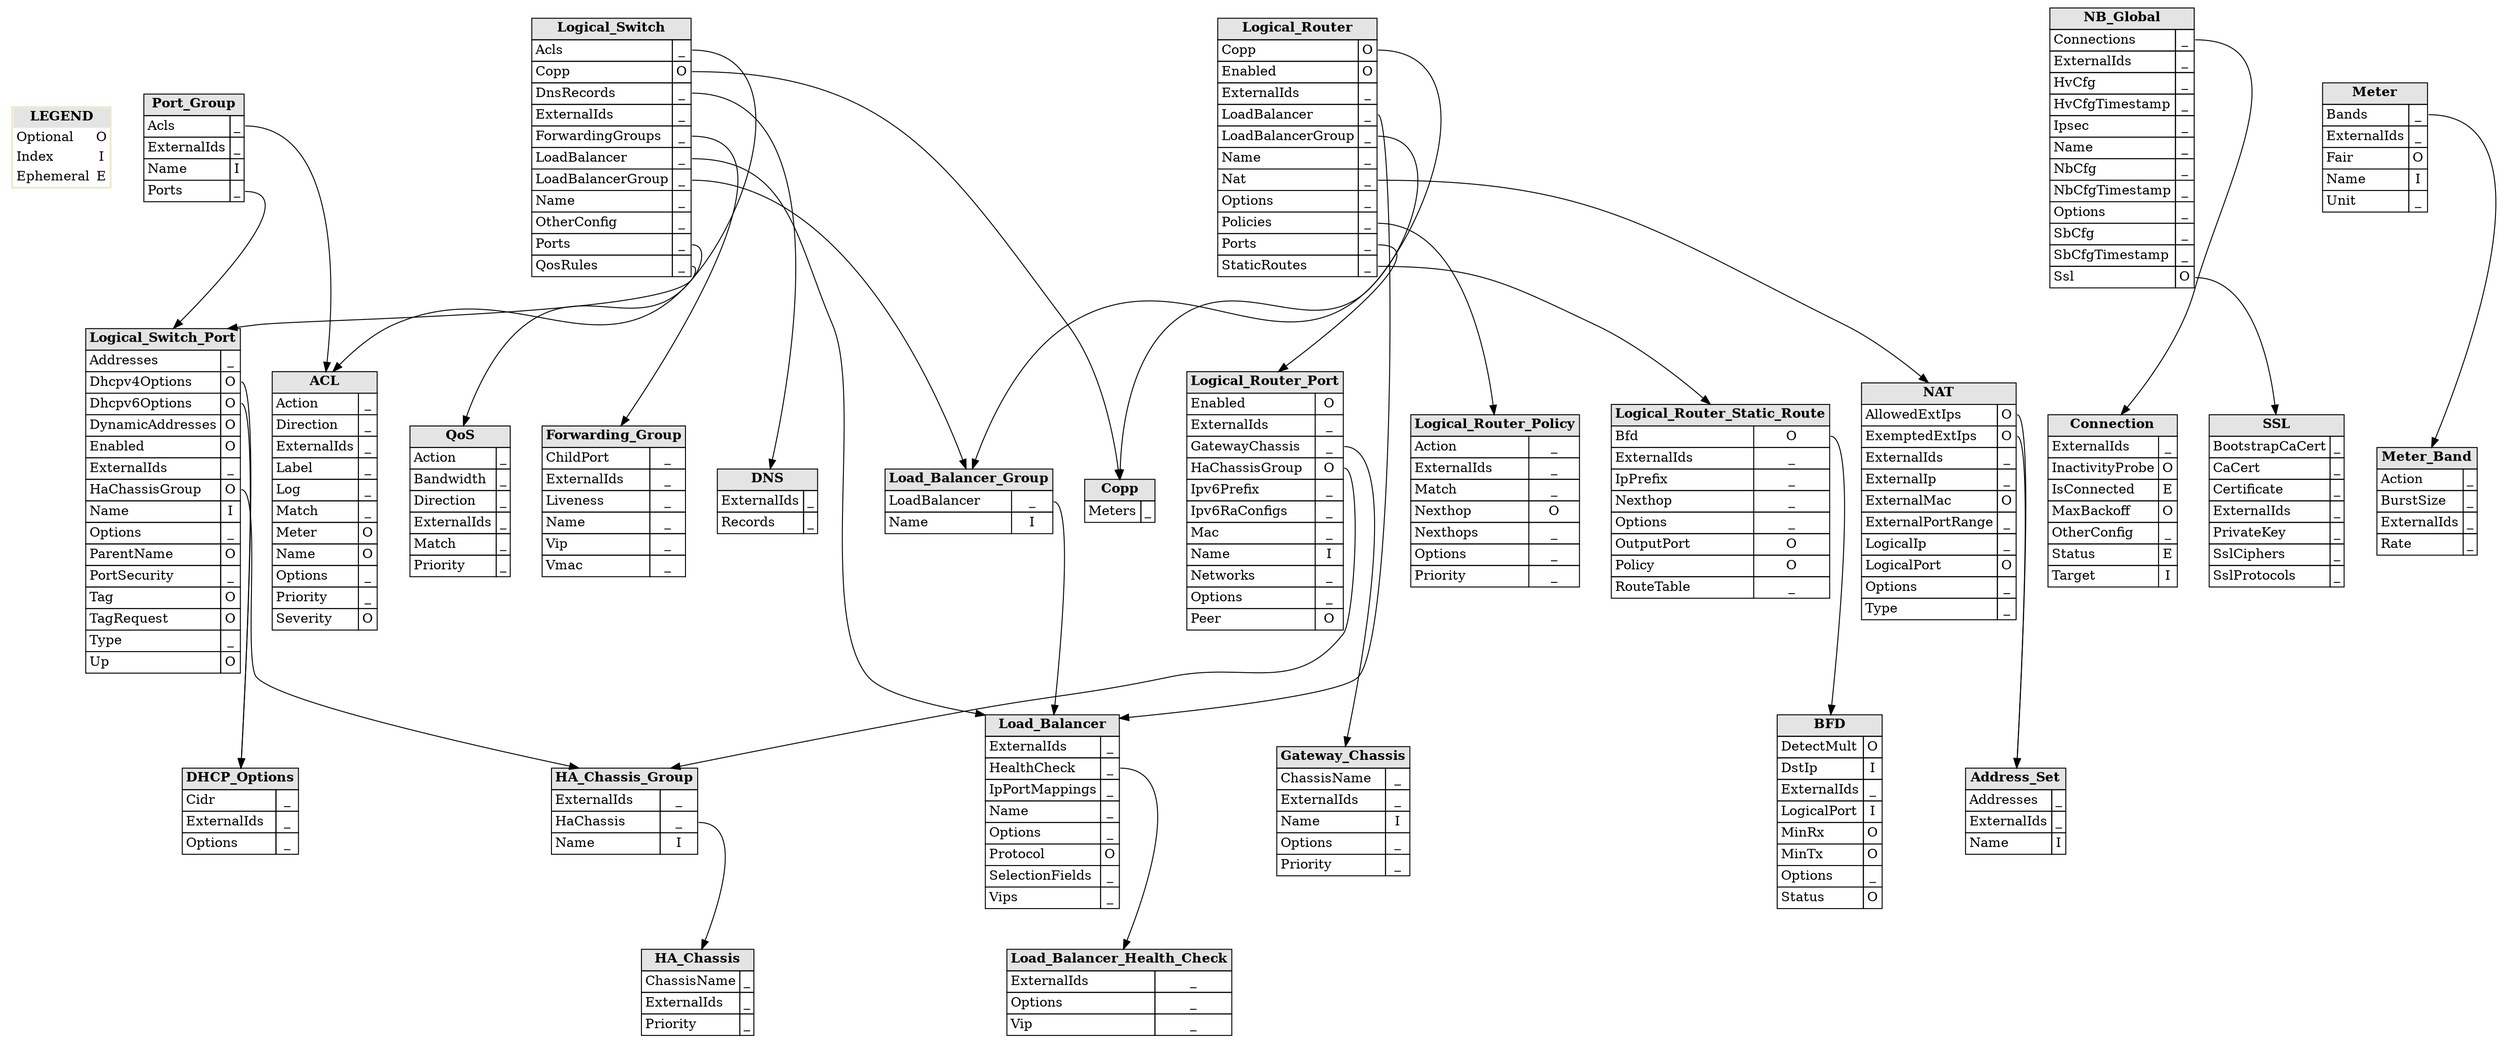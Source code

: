 digraph {
    concentrate=True;
    node [shape="none" fontsize="14"]
    edge [fontname="Helvetica,Arial,sans-serif"]

    LEGEND [tooltip="" label=<      
    <TABLE BORDER="2" COLOR="cornsilk2" CELLBORDER="0" CELLSPACING="0" CELLPADDING="3">
      <TR>
        <TD ALIGN="center" BGCOLOR="#E4E4E4" COLSPAN="2"><B>LEGEND</B></TD>
      </TR>
      <TR>
        <TD ALIGN="left">Optional</TD><TD>O</TD>
      </TR>
      <TR>
        <TD ALIGN="left">Index</TD><TD>I</TD>
      </TR>
      <TR>
        <TD ALIGN="left">Ephemeral</TD><TD>E</TD>
      </TR>
    </TABLE>
    >];
    ACL [tooltip="Each row in this table represents one ACL rule for a logical switch or a port group that points to it through its <B>acls</B>      column.  The <B>action</B> column for the highest-<B>priority</B> matching row in this table determines a packet's treatment.  If no row matches, packets are allowed by default.  (Default-deny treatment is possible: add a rule with <B>priority</B> 0, as <B>match</B>, and as <B>action</B>.)" label=<      
    <TABLE BORDER="0" CELLBORDER="1" CELLSPACING="0" CELLPADDING="3">
      <TR>
        <TD ALIGN="center" PORT="input" BGCOLOR="#E4E4E4" COLSPAN="2"><B>ACL</B></TD>
      </TR>
      <TR>
        <TD ALIGN="left">Action</TD><TD>_</TD>
      </TR>
      <TR>
        <TD ALIGN="left">Direction</TD><TD>_</TD>
      </TR>
      <TR>
        <TD ALIGN="left">ExternalIds</TD><TD>_</TD>
      </TR>
      <TR>
        <TD ALIGN="left">Label</TD><TD>_</TD>
      </TR>
      <TR>
        <TD ALIGN="left">Log</TD><TD>_</TD>
      </TR>
      <TR>
        <TD ALIGN="left">Match</TD><TD>_</TD>
      </TR>
      <TR>
        <TD ALIGN="left">Meter</TD><TD>O</TD>
      </TR>
      <TR>
        <TD ALIGN="left">Name</TD><TD>O</TD>
      </TR>
      <TR>
        <TD ALIGN="left">Options</TD><TD>_</TD>
      </TR>
      <TR>
        <TD ALIGN="left">Priority</TD><TD>_</TD>
      </TR>
      <TR>
        <TD ALIGN="left">Severity</TD><TD>O</TD>
      </TR>
    </TABLE>
    >];
    Address_Set [tooltip="Each row in this table represents a named set of addresses.  An address set may contain Ethernet, IPv4, or IPv6 addresses with optional bitwise or CIDR masks.  Address set may ultimately be used in ACLs to compare against fields such as or .  A single address set must contain addresses of the same type. As an example, the following would create an address set with three IP addresses:          Address sets may be used in the <B>ACL</B> column of the <B>ACL</B> table.  For syntax information, see the details of the expression language used for the column in the table of the database." label=<      
    <TABLE BORDER="0" CELLBORDER="1" CELLSPACING="0" CELLPADDING="3">
      <TR>
        <TD ALIGN="center" PORT="input" BGCOLOR="#E4E4E4" COLSPAN="2"><B>Address_Set</B></TD>
      </TR>
      <TR>
        <TD ALIGN="left">Addresses</TD><TD>_</TD>
      </TR>
      <TR>
        <TD ALIGN="left">ExternalIds</TD><TD>_</TD>
      </TR>
      <TR>
        <TD ALIGN="left">Name</TD><TD>I</TD>
      </TR>
    </TABLE>
    >];
    BFD [tooltip="Contains BFD parameter for ovn-controller BFD configuration.  OVN BFD implementation is used to provide detection of failures in the path between adjacent forwarding engines, including the OVN interfaces.  OVN BFD provides link status info to OVN northd in order to update logical flows according to the status of BFD endpoints. In the current implementation OVN BFD is used to check next-hop status for ECMP routes.  Please note BFD table refers to OVN BFD implementation and not to OVS legacy one." label=<      
    <TABLE BORDER="0" CELLBORDER="1" CELLSPACING="0" CELLPADDING="3">
      <TR>
        <TD ALIGN="center" PORT="input" BGCOLOR="#E4E4E4" COLSPAN="2"><B>BFD</B></TD>
      </TR>
      <TR>
        <TD ALIGN="left">DetectMult</TD><TD>O</TD>
      </TR>
      <TR>
        <TD ALIGN="left">DstIp</TD><TD>I</TD>
      </TR>
      <TR>
        <TD ALIGN="left">ExternalIds</TD><TD>_</TD>
      </TR>
      <TR>
        <TD ALIGN="left">LogicalPort</TD><TD>I</TD>
      </TR>
      <TR>
        <TD ALIGN="left">MinRx</TD><TD>O</TD>
      </TR>
      <TR>
        <TD ALIGN="left">MinTx</TD><TD>O</TD>
      </TR>
      <TR>
        <TD ALIGN="left">Options</TD><TD>_</TD>
      </TR>
      <TR>
        <TD ALIGN="left">Status</TD><TD>O</TD>
      </TR>
    </TABLE>
    >];
    Connection [tooltip="Configuration for a database connection to an Open vSwitch database      (OVSDB) client.  This table primarily configures the Open vSwitch database server      ().  The Open vSwitch database server can initiate and maintain active connections to remote clients.  It can also listen for database connections." label=<      
    <TABLE BORDER="0" CELLBORDER="1" CELLSPACING="0" CELLPADDING="3">
      <TR>
        <TD ALIGN="center" PORT="input" BGCOLOR="#E4E4E4" COLSPAN="2"><B>Connection</B></TD>
      </TR>
      <TR>
        <TD ALIGN="left">ExternalIds</TD><TD>_</TD>
      </TR>
      <TR>
        <TD ALIGN="left">InactivityProbe</TD><TD>O</TD>
      </TR>
      <TR>
        <TD ALIGN="left">IsConnected</TD><TD>E</TD>
      </TR>
      <TR>
        <TD ALIGN="left">MaxBackoff</TD><TD>O</TD>
      </TR>
      <TR>
        <TD ALIGN="left">OtherConfig</TD><TD>_</TD>
      </TR>
      <TR>
        <TD ALIGN="left">Status</TD><TD>E</TD>
      </TR>
      <TR>
        <TD ALIGN="left">Target</TD><TD>I</TD>
      </TR>
    </TABLE>
    >];
    Copp [tooltip="This table is used to define control plane protection policies, i.e., associate entries from table <B>Meter</B> to control protocol names." label=<      
    <TABLE BORDER="0" CELLBORDER="1" CELLSPACING="0" CELLPADDING="3">
      <TR>
        <TD ALIGN="center" PORT="input" BGCOLOR="#E4E4E4" COLSPAN="2"><B>Copp</B></TD>
      </TR>
      <TR>
        <TD ALIGN="left">Meters</TD><TD>_</TD>
      </TR>
    </TABLE>
    >];
    DHCP_Options [tooltip="OVN implements native DHCPv4 support which caters to the common use case of providing an IPv4 address to a booting instance by providing stateless replies to DHCPv4 requests based on statically configured address mappings. To do this it allows a short list of DHCPv4 options to be configured and applied at each compute host running .  OVN also implements native DHCPv6 support which provides stateless replies to DHCPv6 requests." label=<      
    <TABLE BORDER="0" CELLBORDER="1" CELLSPACING="0" CELLPADDING="3">
      <TR>
        <TD ALIGN="center" PORT="input" BGCOLOR="#E4E4E4" COLSPAN="2"><B>DHCP_Options</B></TD>
      </TR>
      <TR>
        <TD ALIGN="left">Cidr</TD><TD>_</TD>
      </TR>
      <TR>
        <TD ALIGN="left">ExternalIds</TD><TD>_</TD>
      </TR>
      <TR>
        <TD ALIGN="left">Options</TD><TD>_</TD>
      </TR>
    </TABLE>
    >];
    DNS [tooltip="Each row in this table stores the DNS records. The <B>Logical_Switch</B> table's references these records." label=<      
    <TABLE BORDER="0" CELLBORDER="1" CELLSPACING="0" CELLPADDING="3">
      <TR>
        <TD ALIGN="center" PORT="input" BGCOLOR="#E4E4E4" COLSPAN="2"><B>DNS</B></TD>
      </TR>
      <TR>
        <TD ALIGN="left">ExternalIds</TD><TD>_</TD>
      </TR>
      <TR>
        <TD ALIGN="left">Records</TD><TD>_</TD>
      </TR>
    </TABLE>
    >];
    Forwarding_Group [tooltip="Each row represents one forwarding group." label=<      
    <TABLE BORDER="0" CELLBORDER="1" CELLSPACING="0" CELLPADDING="3">
      <TR>
        <TD ALIGN="center" PORT="input" BGCOLOR="#E4E4E4" COLSPAN="2"><B>Forwarding_Group</B></TD>
      </TR>
      <TR>
        <TD ALIGN="left">ChildPort</TD><TD>_</TD>
      </TR>
      <TR>
        <TD ALIGN="left">ExternalIds</TD><TD>_</TD>
      </TR>
      <TR>
        <TD ALIGN="left">Liveness</TD><TD>_</TD>
      </TR>
      <TR>
        <TD ALIGN="left">Name</TD><TD>_</TD>
      </TR>
      <TR>
        <TD ALIGN="left">Vip</TD><TD>_</TD>
      </TR>
      <TR>
        <TD ALIGN="left">Vmac</TD><TD>_</TD>
      </TR>
    </TABLE>
    >];
    Gateway_Chassis [tooltip="Association of a chassis to a logical router port. The traffic going out through an specific router port will be redirected to a chassis, or a set of them in high availability configurations." label=<      
    <TABLE BORDER="0" CELLBORDER="1" CELLSPACING="0" CELLPADDING="3">
      <TR>
        <TD ALIGN="center" PORT="input" BGCOLOR="#E4E4E4" COLSPAN="2"><B>Gateway_Chassis</B></TD>
      </TR>
      <TR>
        <TD ALIGN="left">ChassisName</TD><TD>_</TD>
      </TR>
      <TR>
        <TD ALIGN="left">ExternalIds</TD><TD>_</TD>
      </TR>
      <TR>
        <TD ALIGN="left">Name</TD><TD>I</TD>
      </TR>
      <TR>
        <TD ALIGN="left">Options</TD><TD>_</TD>
      </TR>
      <TR>
        <TD ALIGN="left">Priority</TD><TD>_</TD>
      </TR>
    </TABLE>
    >];
    HA_Chassis [tooltip="" label=<      
    <TABLE BORDER="0" CELLBORDER="1" CELLSPACING="0" CELLPADDING="3">
      <TR>
        <TD ALIGN="center" PORT="input" BGCOLOR="#E4E4E4" COLSPAN="2"><B>HA_Chassis</B></TD>
      </TR>
      <TR>
        <TD ALIGN="left">ChassisName</TD><TD>_</TD>
      </TR>
      <TR>
        <TD ALIGN="left">ExternalIds</TD><TD>_</TD>
      </TR>
      <TR>
        <TD ALIGN="left">Priority</TD><TD>_</TD>
      </TR>
    </TABLE>
    >];
    HA_Chassis_Group [tooltip="Table representing a group of chassis which can provide high availability services. Each chassis in the group is represented by the table <B>HA_Chassis</B>. The HA chassis with highest priority will be the master of this group. If the master chassis failover is detected, the HA chassis with the next higher priority takes over the responsibility of providing the HA. If a distributed gateway router port references a row in this table, then the master HA chassis in this group provides the gateway functionality." label=<      
    <TABLE BORDER="0" CELLBORDER="1" CELLSPACING="0" CELLPADDING="3">
      <TR>
        <TD ALIGN="center" PORT="input" BGCOLOR="#E4E4E4" COLSPAN="2"><B>HA_Chassis_Group</B></TD>
      </TR>
      <TR>
        <TD ALIGN="left">ExternalIds</TD><TD>_</TD>
      </TR>
      <TR>
        <TD ALIGN="left">HaChassis</TD><TD PORT="O1">_</TD>
      </TR>
      <TR>
        <TD ALIGN="left">Name</TD><TD>I</TD>
      </TR>
    </TABLE>
    >];
    Load_Balancer [tooltip="Each row represents one load balancer." label=<      
    <TABLE BORDER="0" CELLBORDER="1" CELLSPACING="0" CELLPADDING="3">
      <TR>
        <TD ALIGN="center" PORT="input" BGCOLOR="#E4E4E4" COLSPAN="2"><B>Load_Balancer</B></TD>
      </TR>
      <TR>
        <TD ALIGN="left">ExternalIds</TD><TD>_</TD>
      </TR>
      <TR>
        <TD ALIGN="left">HealthCheck</TD><TD PORT="O1">_</TD>
      </TR>
      <TR>
        <TD ALIGN="left">IpPortMappings</TD><TD>_</TD>
      </TR>
      <TR>
        <TD ALIGN="left">Name</TD><TD>_</TD>
      </TR>
      <TR>
        <TD ALIGN="left">Options</TD><TD>_</TD>
      </TR>
      <TR>
        <TD ALIGN="left">Protocol</TD><TD>O</TD>
      </TR>
      <TR>
        <TD ALIGN="left">SelectionFields</TD><TD>_</TD>
      </TR>
      <TR>
        <TD ALIGN="left">Vips</TD><TD>_</TD>
      </TR>
    </TABLE>
    >];
    Load_Balancer_Group [tooltip="Each row represents a logical grouping of load balancers.  It is up to the CMS to decide the criteria on which load balancers are grouped together.  To simplify configuration and to optimize its processing load balancers that must be associated to the same set of logical switches and/or logical routers should be grouped together." label=<      
    <TABLE BORDER="0" CELLBORDER="1" CELLSPACING="0" CELLPADDING="3">
      <TR>
        <TD ALIGN="center" PORT="input" BGCOLOR="#E4E4E4" COLSPAN="2"><B>Load_Balancer_Group</B></TD>
      </TR>
      <TR>
        <TD ALIGN="left">LoadBalancer</TD><TD PORT="O0">_</TD>
      </TR>
      <TR>
        <TD ALIGN="left">Name</TD><TD>I</TD>
      </TR>
    </TABLE>
    >];
    Load_Balancer_Health_Check [tooltip="Each row represents one load balancer health check. Health checks are supported for IPv4 load balancers only." label=<      
    <TABLE BORDER="0" CELLBORDER="1" CELLSPACING="0" CELLPADDING="3">
      <TR>
        <TD ALIGN="center" PORT="input" BGCOLOR="#E4E4E4" COLSPAN="2"><B>Load_Balancer_Health_Check</B></TD>
      </TR>
      <TR>
        <TD ALIGN="left">ExternalIds</TD><TD>_</TD>
      </TR>
      <TR>
        <TD ALIGN="left">Options</TD><TD>_</TD>
      </TR>
      <TR>
        <TD ALIGN="left">Vip</TD><TD>_</TD>
      </TR>
    </TABLE>
    >];
    Logical_Router [tooltip="Each row represents one L3 logical router." label=<      
    <TABLE BORDER="0" CELLBORDER="1" CELLSPACING="0" CELLPADDING="3">
      <TR>
        <TD ALIGN="center" PORT="input" BGCOLOR="#E4E4E4" COLSPAN="2"><B>Logical_Router</B></TD>
      </TR>
      <TR>
        <TD ALIGN="left">Copp</TD><TD PORT="O0">O</TD>
      </TR>
      <TR>
        <TD ALIGN="left">Enabled</TD><TD>O</TD>
      </TR>
      <TR>
        <TD ALIGN="left">ExternalIds</TD><TD>_</TD>
      </TR>
      <TR>
        <TD ALIGN="left">LoadBalancer</TD><TD PORT="O3">_</TD>
      </TR>
      <TR>
        <TD ALIGN="left">LoadBalancerGroup</TD><TD PORT="O4">_</TD>
      </TR>
      <TR>
        <TD ALIGN="left">Name</TD><TD>_</TD>
      </TR>
      <TR>
        <TD ALIGN="left">Nat</TD><TD PORT="O6">_</TD>
      </TR>
      <TR>
        <TD ALIGN="left">Options</TD><TD>_</TD>
      </TR>
      <TR>
        <TD ALIGN="left">Policies</TD><TD PORT="O8">_</TD>
      </TR>
      <TR>
        <TD ALIGN="left">Ports</TD><TD PORT="O9">_</TD>
      </TR>
      <TR>
        <TD ALIGN="left">StaticRoutes</TD><TD PORT="O10">_</TD>
      </TR>
    </TABLE>
    >];
    Logical_Router_Policy [tooltip="Each row in this table represents one routing policy for a logical router that points to it through its <B>policies</B> column.  The column for the highest-<B>priority</B>      matching row in this table determines a packet's treatment.  If no row matches, packets are allowed by default. (Default-deny treatment is possible: add a rule with <B>priority</B> 0, as <B>match</B>, and as <B>action</B>.)" label=<      
    <TABLE BORDER="0" CELLBORDER="1" CELLSPACING="0" CELLPADDING="3">
      <TR>
        <TD ALIGN="center" PORT="input" BGCOLOR="#E4E4E4" COLSPAN="2"><B>Logical_Router_Policy</B></TD>
      </TR>
      <TR>
        <TD ALIGN="left">Action</TD><TD>_</TD>
      </TR>
      <TR>
        <TD ALIGN="left">ExternalIds</TD><TD>_</TD>
      </TR>
      <TR>
        <TD ALIGN="left">Match</TD><TD>_</TD>
      </TR>
      <TR>
        <TD ALIGN="left">Nexthop</TD><TD>O</TD>
      </TR>
      <TR>
        <TD ALIGN="left">Nexthops</TD><TD>_</TD>
      </TR>
      <TR>
        <TD ALIGN="left">Options</TD><TD>_</TD>
      </TR>
      <TR>
        <TD ALIGN="left">Priority</TD><TD>_</TD>
      </TR>
    </TABLE>
    >];
    Logical_Router_Port [tooltip="A port within an L3 logical router.  Exactly one <B>Logical_Router</B> row must reference a given logical router port." label=<      
    <TABLE BORDER="0" CELLBORDER="1" CELLSPACING="0" CELLPADDING="3">
      <TR>
        <TD ALIGN="center" PORT="input" BGCOLOR="#E4E4E4" COLSPAN="2"><B>Logical_Router_Port</B></TD>
      </TR>
      <TR>
        <TD ALIGN="left">Enabled</TD><TD>O</TD>
      </TR>
      <TR>
        <TD ALIGN="left">ExternalIds</TD><TD>_</TD>
      </TR>
      <TR>
        <TD ALIGN="left">GatewayChassis</TD><TD PORT="O2">_</TD>
      </TR>
      <TR>
        <TD ALIGN="left">HaChassisGroup</TD><TD PORT="O3">O</TD>
      </TR>
      <TR>
        <TD ALIGN="left">Ipv6Prefix</TD><TD>_</TD>
      </TR>
      <TR>
        <TD ALIGN="left">Ipv6RaConfigs</TD><TD>_</TD>
      </TR>
      <TR>
        <TD ALIGN="left">Mac</TD><TD>_</TD>
      </TR>
      <TR>
        <TD ALIGN="left">Name</TD><TD>I</TD>
      </TR>
      <TR>
        <TD ALIGN="left">Networks</TD><TD>_</TD>
      </TR>
      <TR>
        <TD ALIGN="left">Options</TD><TD>_</TD>
      </TR>
      <TR>
        <TD ALIGN="left">Peer</TD><TD>O</TD>
      </TR>
    </TABLE>
    >];
    Logical_Router_Static_Route [tooltip="Each record represents a static route.  When multiple routes match a packet, the longest-prefix match is chosen.  For a given prefix length, a route is preferred over a  route.  When there are ECMP routes, i.e. multiple routes with same prefix and policy, one of them will be selected based on the 5-tuple hashing of the packet header." label=<      
    <TABLE BORDER="0" CELLBORDER="1" CELLSPACING="0" CELLPADDING="3">
      <TR>
        <TD ALIGN="center" PORT="input" BGCOLOR="#E4E4E4" COLSPAN="2"><B>Logical_Router_Static_Route</B></TD>
      </TR>
      <TR>
        <TD ALIGN="left">Bfd</TD><TD PORT="O0">O</TD>
      </TR>
      <TR>
        <TD ALIGN="left">ExternalIds</TD><TD>_</TD>
      </TR>
      <TR>
        <TD ALIGN="left">IpPrefix</TD><TD>_</TD>
      </TR>
      <TR>
        <TD ALIGN="left">Nexthop</TD><TD>_</TD>
      </TR>
      <TR>
        <TD ALIGN="left">Options</TD><TD>_</TD>
      </TR>
      <TR>
        <TD ALIGN="left">OutputPort</TD><TD>O</TD>
      </TR>
      <TR>
        <TD ALIGN="left">Policy</TD><TD>O</TD>
      </TR>
      <TR>
        <TD ALIGN="left">RouteTable</TD><TD>_</TD>
      </TR>
    </TABLE>
    >];
    Logical_Switch [tooltip="Each row represents one L2 logical switch.  There are two kinds of logical switches, that is, ones that fully virtualize the network (overlay logical switches) and ones that provide simple connectivity to physical networks (bridged logical switches).  They work in the same way when providing connectivity between logical ports on same chassis, but differently when connecting remote logical ports.  Overlay logical switches connect remote logical ports by tunnels, while bridged logical switches provide connectivity to remote ports by bridging the packets to directly connected physical L2 segments with the help of ports.  Each bridged logical switch has one or more ports, which have only one special address ." label=<      
    <TABLE BORDER="0" CELLBORDER="1" CELLSPACING="0" CELLPADDING="3">
      <TR>
        <TD ALIGN="center" PORT="input" BGCOLOR="#E4E4E4" COLSPAN="2"><B>Logical_Switch</B></TD>
      </TR>
      <TR>
        <TD ALIGN="left">Acls</TD><TD PORT="O0">_</TD>
      </TR>
      <TR>
        <TD ALIGN="left">Copp</TD><TD PORT="O1">O</TD>
      </TR>
      <TR>
        <TD ALIGN="left">DnsRecords</TD><TD PORT="O2">_</TD>
      </TR>
      <TR>
        <TD ALIGN="left">ExternalIds</TD><TD>_</TD>
      </TR>
      <TR>
        <TD ALIGN="left">ForwardingGroups</TD><TD PORT="O4">_</TD>
      </TR>
      <TR>
        <TD ALIGN="left">LoadBalancer</TD><TD PORT="O5">_</TD>
      </TR>
      <TR>
        <TD ALIGN="left">LoadBalancerGroup</TD><TD PORT="O6">_</TD>
      </TR>
      <TR>
        <TD ALIGN="left">Name</TD><TD>_</TD>
      </TR>
      <TR>
        <TD ALIGN="left">OtherConfig</TD><TD>_</TD>
      </TR>
      <TR>
        <TD ALIGN="left">Ports</TD><TD PORT="O9">_</TD>
      </TR>
      <TR>
        <TD ALIGN="left">QosRules</TD><TD PORT="O10">_</TD>
      </TR>
    </TABLE>
    >];
    Logical_Switch_Port [tooltip="A port within an L2 logical switch." label=<      
    <TABLE BORDER="0" CELLBORDER="1" CELLSPACING="0" CELLPADDING="3">
      <TR>
        <TD ALIGN="center" PORT="input" BGCOLOR="#E4E4E4" COLSPAN="2"><B>Logical_Switch_Port</B></TD>
      </TR>
      <TR>
        <TD ALIGN="left">Addresses</TD><TD>_</TD>
      </TR>
      <TR>
        <TD ALIGN="left">Dhcpv4Options</TD><TD PORT="O1">O</TD>
      </TR>
      <TR>
        <TD ALIGN="left">Dhcpv6Options</TD><TD PORT="O2">O</TD>
      </TR>
      <TR>
        <TD ALIGN="left">DynamicAddresses</TD><TD>O</TD>
      </TR>
      <TR>
        <TD ALIGN="left">Enabled</TD><TD>O</TD>
      </TR>
      <TR>
        <TD ALIGN="left">ExternalIds</TD><TD>_</TD>
      </TR>
      <TR>
        <TD ALIGN="left">HaChassisGroup</TD><TD PORT="O6">O</TD>
      </TR>
      <TR>
        <TD ALIGN="left">Name</TD><TD>I</TD>
      </TR>
      <TR>
        <TD ALIGN="left">Options</TD><TD>_</TD>
      </TR>
      <TR>
        <TD ALIGN="left">ParentName</TD><TD>O</TD>
      </TR>
      <TR>
        <TD ALIGN="left">PortSecurity</TD><TD>_</TD>
      </TR>
      <TR>
        <TD ALIGN="left">Tag</TD><TD>O</TD>
      </TR>
      <TR>
        <TD ALIGN="left">TagRequest</TD><TD>O</TD>
      </TR>
      <TR>
        <TD ALIGN="left">Type</TD><TD>_</TD>
      </TR>
      <TR>
        <TD ALIGN="left">Up</TD><TD>O</TD>
      </TR>
    </TABLE>
    >];
    Meter [tooltip="Each row in this table represents a meter that can be used for QoS or rate-limiting." label=<      
    <TABLE BORDER="0" CELLBORDER="1" CELLSPACING="0" CELLPADDING="3">
      <TR>
        <TD ALIGN="center" PORT="input" BGCOLOR="#E4E4E4" COLSPAN="2"><B>Meter</B></TD>
      </TR>
      <TR>
        <TD ALIGN="left">Bands</TD><TD PORT="O0">_</TD>
      </TR>
      <TR>
        <TD ALIGN="left">ExternalIds</TD><TD>_</TD>
      </TR>
      <TR>
        <TD ALIGN="left">Fair</TD><TD>O</TD>
      </TR>
      <TR>
        <TD ALIGN="left">Name</TD><TD>I</TD>
      </TR>
      <TR>
        <TD ALIGN="left">Unit</TD><TD>_</TD>
      </TR>
    </TABLE>
    >];
    Meter_Band [tooltip="Each row in this table represents a meter band which specifies the rate above which the configured action should be applied.  These bands are referenced by the <B>Meter</B> column in the <B>Meter</B> table." label=<      
    <TABLE BORDER="0" CELLBORDER="1" CELLSPACING="0" CELLPADDING="3">
      <TR>
        <TD ALIGN="center" PORT="input" BGCOLOR="#E4E4E4" COLSPAN="2"><B>Meter_Band</B></TD>
      </TR>
      <TR>
        <TD ALIGN="left">Action</TD><TD>_</TD>
      </TR>
      <TR>
        <TD ALIGN="left">BurstSize</TD><TD>_</TD>
      </TR>
      <TR>
        <TD ALIGN="left">ExternalIds</TD><TD>_</TD>
      </TR>
      <TR>
        <TD ALIGN="left">Rate</TD><TD>_</TD>
      </TR>
    </TABLE>
    >];
    NAT [tooltip="Each record represents a NAT rule." label=<      
    <TABLE BORDER="0" CELLBORDER="1" CELLSPACING="0" CELLPADDING="3">
      <TR>
        <TD ALIGN="center" PORT="input" BGCOLOR="#E4E4E4" COLSPAN="2"><B>NAT</B></TD>
      </TR>
      <TR>
        <TD ALIGN="left">AllowedExtIps</TD><TD PORT="O0">O</TD>
      </TR>
      <TR>
        <TD ALIGN="left">ExemptedExtIps</TD><TD PORT="O1">O</TD>
      </TR>
      <TR>
        <TD ALIGN="left">ExternalIds</TD><TD>_</TD>
      </TR>
      <TR>
        <TD ALIGN="left">ExternalIp</TD><TD>_</TD>
      </TR>
      <TR>
        <TD ALIGN="left">ExternalMac</TD><TD>O</TD>
      </TR>
      <TR>
        <TD ALIGN="left">ExternalPortRange</TD><TD>_</TD>
      </TR>
      <TR>
        <TD ALIGN="left">LogicalIp</TD><TD>_</TD>
      </TR>
      <TR>
        <TD ALIGN="left">LogicalPort</TD><TD>O</TD>
      </TR>
      <TR>
        <TD ALIGN="left">Options</TD><TD>_</TD>
      </TR>
      <TR>
        <TD ALIGN="left">Type</TD><TD>_</TD>
      </TR>
    </TABLE>
    >];
    NB_Global [tooltip="Northbound configuration for an OVN system.  This table must have exactly one row." label=<      
    <TABLE BORDER="0" CELLBORDER="1" CELLSPACING="0" CELLPADDING="3">
      <TR>
        <TD ALIGN="center" PORT="input" BGCOLOR="#E4E4E4" COLSPAN="2"><B>NB_Global</B></TD>
      </TR>
      <TR>
        <TD ALIGN="left">Connections</TD><TD PORT="O0">_</TD>
      </TR>
      <TR>
        <TD ALIGN="left">ExternalIds</TD><TD>_</TD>
      </TR>
      <TR>
        <TD ALIGN="left">HvCfg</TD><TD>_</TD>
      </TR>
      <TR>
        <TD ALIGN="left">HvCfgTimestamp</TD><TD>_</TD>
      </TR>
      <TR>
        <TD ALIGN="left">Ipsec</TD><TD>_</TD>
      </TR>
      <TR>
        <TD ALIGN="left">Name</TD><TD>_</TD>
      </TR>
      <TR>
        <TD ALIGN="left">NbCfg</TD><TD>_</TD>
      </TR>
      <TR>
        <TD ALIGN="left">NbCfgTimestamp</TD><TD>_</TD>
      </TR>
      <TR>
        <TD ALIGN="left">Options</TD><TD>_</TD>
      </TR>
      <TR>
        <TD ALIGN="left">SbCfg</TD><TD>_</TD>
      </TR>
      <TR>
        <TD ALIGN="left">SbCfgTimestamp</TD><TD>_</TD>
      </TR>
      <TR>
        <TD ALIGN="left">Ssl</TD><TD PORT="O11">O</TD>
      </TR>
    </TABLE>
    >];
    Port_Group [tooltip="Each row in this table represents a named group of logical switch ports.  Port groups may be used in the <B>ACL</B> column of the <B>ACL</B> table.  For syntax information, see the details of the expression language used for the column in the table of the database.  For each port group, there are two address sets generated to the <B>OVN_Southbound</B> table of the <B>OVN_Southbound</B> database, containing the IP addresses of the group of ports, one for IPv4, and the other for IPv6, with <B>OVN_Southbound</B> being the <B>OVN_Northbound</B>      of the <B>OVN_Northbound</B> followed by a suffix for IPv4 and for IPv6.  The generated address sets can be used in the same way as regular address sets in the <B>ACL</B> column of the <B>ACL</B> table. For syntax information, see the details of the expression language used for the column in the table of the database." label=<      
    <TABLE BORDER="0" CELLBORDER="1" CELLSPACING="0" CELLPADDING="3">
      <TR>
        <TD ALIGN="center" PORT="input" BGCOLOR="#E4E4E4" COLSPAN="2"><B>Port_Group</B></TD>
      </TR>
      <TR>
        <TD ALIGN="left">Acls</TD><TD PORT="O0">_</TD>
      </TR>
      <TR>
        <TD ALIGN="left">ExternalIds</TD><TD>_</TD>
      </TR>
      <TR>
        <TD ALIGN="left">Name</TD><TD>I</TD>
      </TR>
      <TR>
        <TD ALIGN="left">Ports</TD><TD PORT="O3">_</TD>
      </TR>
    </TABLE>
    >];
    QoS [tooltip="Each row in this table represents one QoS rule for a logical switch that points to it through its <B>qos_rules</B> column.  Two types of QoS are supported: DSCP marking and metering.  A <B>match</B> with the highest-<B>priority</B>      will have QoS applied to it.  If the <B>action</B> column is specified, then matching packets will have DSCP marking applied.  If the <B>bandwidth</B> column is specified, then matching packets will have metering applied.  <B>action</B> and <B>bandwidth</B> are not exclusive, so both marking and metering by defined for the same QoS entry. If no row matches, packets will not have any QoS applied." label=<      
    <TABLE BORDER="0" CELLBORDER="1" CELLSPACING="0" CELLPADDING="3">
      <TR>
        <TD ALIGN="center" PORT="input" BGCOLOR="#E4E4E4" COLSPAN="2"><B>QoS</B></TD>
      </TR>
      <TR>
        <TD ALIGN="left">Action</TD><TD>_</TD>
      </TR>
      <TR>
        <TD ALIGN="left">Bandwidth</TD><TD>_</TD>
      </TR>
      <TR>
        <TD ALIGN="left">Direction</TD><TD>_</TD>
      </TR>
      <TR>
        <TD ALIGN="left">ExternalIds</TD><TD>_</TD>
      </TR>
      <TR>
        <TD ALIGN="left">Match</TD><TD>_</TD>
      </TR>
      <TR>
        <TD ALIGN="left">Priority</TD><TD>_</TD>
      </TR>
    </TABLE>
    >];
    SSL [tooltip="" label=<      
    <TABLE BORDER="0" CELLBORDER="1" CELLSPACING="0" CELLPADDING="3">
      <TR>
        <TD ALIGN="center" PORT="input" BGCOLOR="#E4E4E4" COLSPAN="2"><B>SSL</B></TD>
      </TR>
      <TR>
        <TD ALIGN="left">BootstrapCaCert</TD><TD>_</TD>
      </TR>
      <TR>
        <TD ALIGN="left">CaCert</TD><TD>_</TD>
      </TR>
      <TR>
        <TD ALIGN="left">Certificate</TD><TD>_</TD>
      </TR>
      <TR>
        <TD ALIGN="left">ExternalIds</TD><TD>_</TD>
      </TR>
      <TR>
        <TD ALIGN="left">PrivateKey</TD><TD>_</TD>
      </TR>
      <TR>
        <TD ALIGN="left">SslCiphers</TD><TD>_</TD>
      </TR>
      <TR>
        <TD ALIGN="left">SslProtocols</TD><TD>_</TD>
      </TR>
    </TABLE>
    >];

    HA_Chassis_Group:O1:e -> HA_Chassis:input:c 
    Load_Balancer:O1:e -> Load_Balancer_Health_Check:input:c 
    Load_Balancer_Group:O0:e -> Load_Balancer:input:c 
    Logical_Router:O0:e -> Copp:input:c 
    Logical_Router:O3:e -> Load_Balancer:input:c 
    Logical_Router:O4:e -> Load_Balancer_Group:input:c 
    Logical_Router:O6:e -> NAT:input:c 
    Logical_Router:O8:e -> Logical_Router_Policy:input:c 
    Logical_Router:O9:e -> Logical_Router_Port:input:c 
    Logical_Router:O10:e -> Logical_Router_Static_Route:input:c 
    Logical_Router_Port:O2:e -> Gateway_Chassis:input:c 
    Logical_Router_Port:O3:e -> HA_Chassis_Group:input:c 
    Logical_Router_Static_Route:O0:e -> BFD:input:c 
    Logical_Switch:O0:e -> ACL:input:c 
    Logical_Switch:O1:e -> Copp:input:c 
    Logical_Switch:O2:e -> DNS:input:c 
    Logical_Switch:O4:e -> Forwarding_Group:input:c 
    Logical_Switch:O5:e -> Load_Balancer:input:c 
    Logical_Switch:O6:e -> Load_Balancer_Group:input:c 
    Logical_Switch:O9:e -> Logical_Switch_Port:input:c 
    Logical_Switch:O10:e -> QoS:input:c 
    Logical_Switch_Port:O1:e -> DHCP_Options:input:c 
    Logical_Switch_Port:O2:e -> DHCP_Options:input:c 
    Logical_Switch_Port:O6:e -> HA_Chassis_Group:input:c 
    Meter:O0:e -> Meter_Band:input:c 
    NAT:O0:e -> Address_Set:input:c 
    NAT:O1:e -> Address_Set:input:c 
    NB_Global:O0:e -> Connection:input:c 
    NB_Global:O11:e -> SSL:input:c 
    Port_Group:O0:e -> ACL:input:c 
    Port_Group:O3:e -> Logical_Switch_Port:input:c 
}
